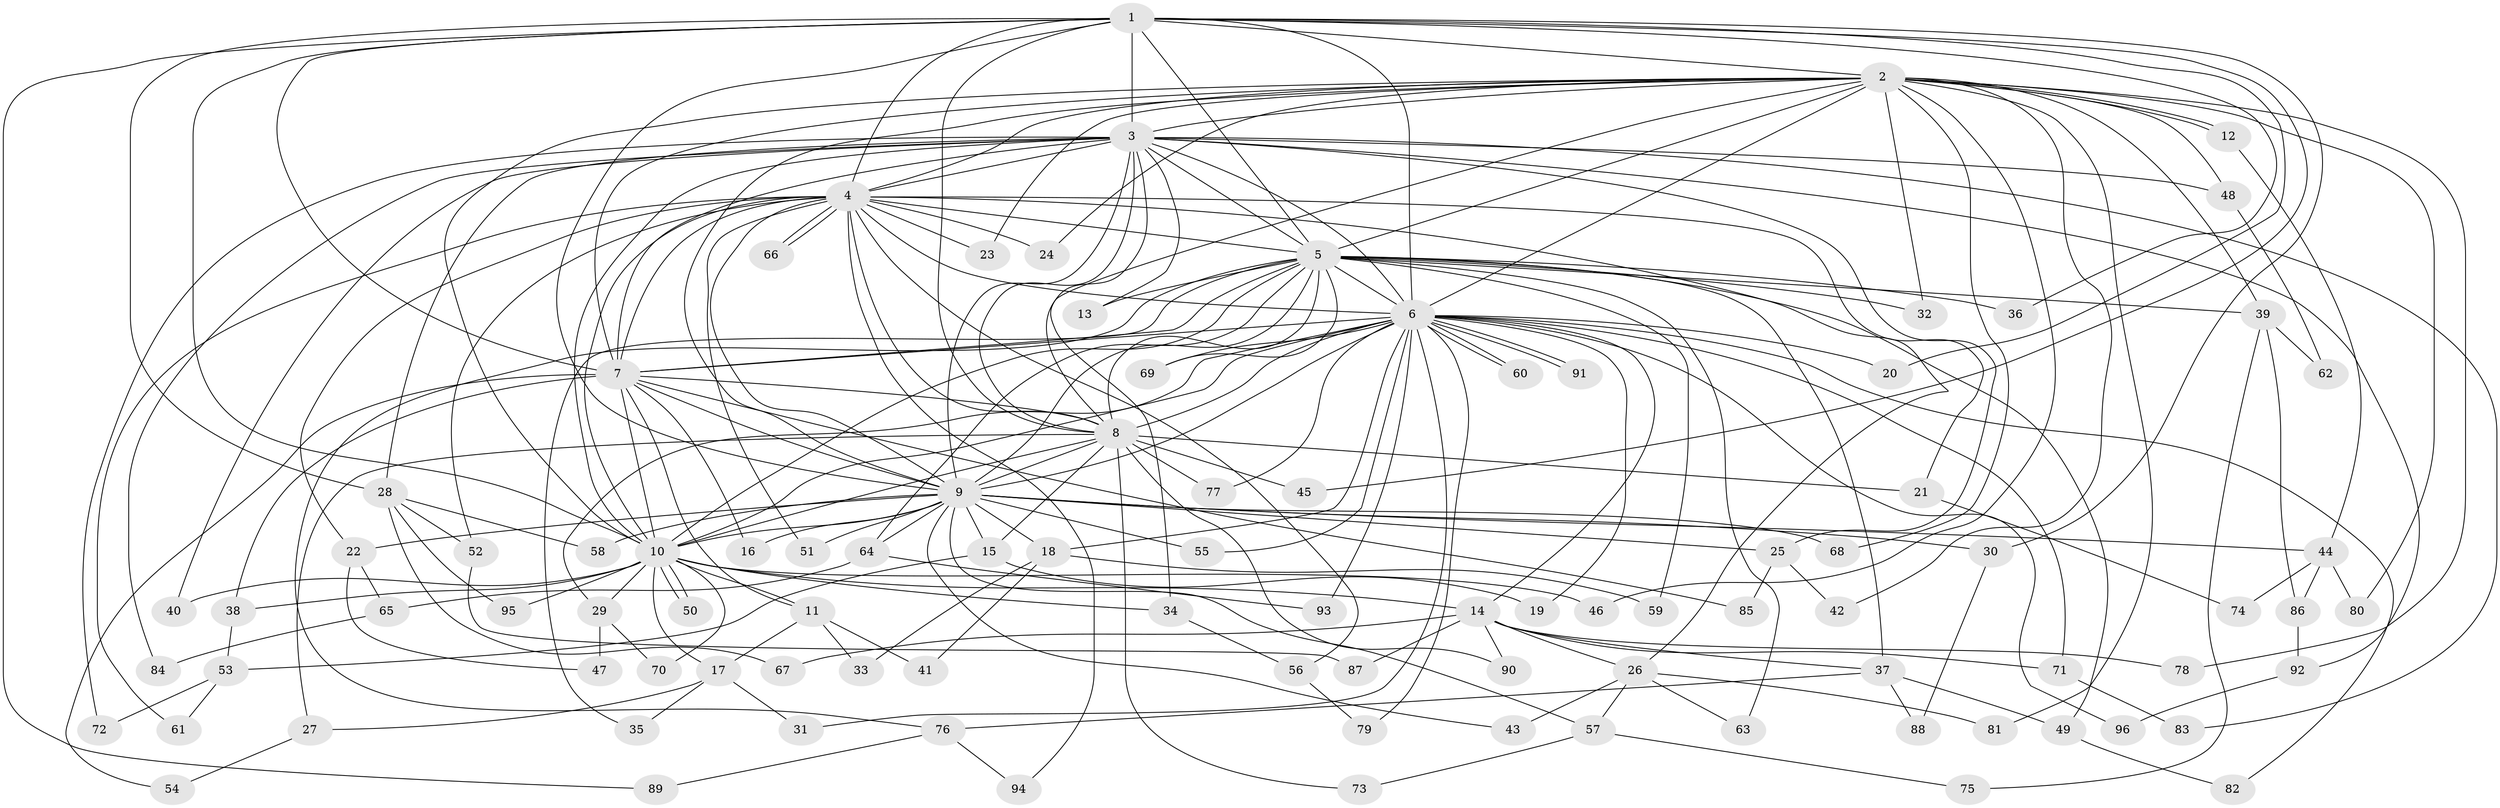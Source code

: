 // coarse degree distribution, {12: 0.013157894736842105, 19: 0.013157894736842105, 20: 0.013157894736842105, 22: 0.013157894736842105, 30: 0.02631578947368421, 14: 0.013157894736842105, 18: 0.013157894736842105, 5: 0.07894736842105263, 3: 0.14473684210526316, 2: 0.5394736842105263, 9: 0.013157894736842105, 4: 0.09210526315789473, 6: 0.013157894736842105, 1: 0.013157894736842105}
// Generated by graph-tools (version 1.1) at 2025/41/03/06/25 10:41:39]
// undirected, 96 vertices, 217 edges
graph export_dot {
graph [start="1"]
  node [color=gray90,style=filled];
  1;
  2;
  3;
  4;
  5;
  6;
  7;
  8;
  9;
  10;
  11;
  12;
  13;
  14;
  15;
  16;
  17;
  18;
  19;
  20;
  21;
  22;
  23;
  24;
  25;
  26;
  27;
  28;
  29;
  30;
  31;
  32;
  33;
  34;
  35;
  36;
  37;
  38;
  39;
  40;
  41;
  42;
  43;
  44;
  45;
  46;
  47;
  48;
  49;
  50;
  51;
  52;
  53;
  54;
  55;
  56;
  57;
  58;
  59;
  60;
  61;
  62;
  63;
  64;
  65;
  66;
  67;
  68;
  69;
  70;
  71;
  72;
  73;
  74;
  75;
  76;
  77;
  78;
  79;
  80;
  81;
  82;
  83;
  84;
  85;
  86;
  87;
  88;
  89;
  90;
  91;
  92;
  93;
  94;
  95;
  96;
  1 -- 2;
  1 -- 3;
  1 -- 4;
  1 -- 5;
  1 -- 6;
  1 -- 7;
  1 -- 8;
  1 -- 9;
  1 -- 10;
  1 -- 20;
  1 -- 28;
  1 -- 30;
  1 -- 36;
  1 -- 45;
  1 -- 89;
  2 -- 3;
  2 -- 4;
  2 -- 5;
  2 -- 6;
  2 -- 7;
  2 -- 8;
  2 -- 9;
  2 -- 10;
  2 -- 12;
  2 -- 12;
  2 -- 23;
  2 -- 24;
  2 -- 32;
  2 -- 39;
  2 -- 42;
  2 -- 46;
  2 -- 48;
  2 -- 68;
  2 -- 78;
  2 -- 80;
  2 -- 81;
  3 -- 4;
  3 -- 5;
  3 -- 6;
  3 -- 7;
  3 -- 8;
  3 -- 9;
  3 -- 10;
  3 -- 13;
  3 -- 25;
  3 -- 28;
  3 -- 34;
  3 -- 40;
  3 -- 48;
  3 -- 72;
  3 -- 83;
  3 -- 84;
  3 -- 92;
  4 -- 5;
  4 -- 6;
  4 -- 7;
  4 -- 8;
  4 -- 9;
  4 -- 10;
  4 -- 21;
  4 -- 22;
  4 -- 23;
  4 -- 24;
  4 -- 26;
  4 -- 51;
  4 -- 52;
  4 -- 56;
  4 -- 61;
  4 -- 66;
  4 -- 66;
  4 -- 94;
  5 -- 6;
  5 -- 7;
  5 -- 8;
  5 -- 9;
  5 -- 10;
  5 -- 13;
  5 -- 32;
  5 -- 35;
  5 -- 36;
  5 -- 37;
  5 -- 39;
  5 -- 49;
  5 -- 59;
  5 -- 63;
  5 -- 64;
  5 -- 69;
  5 -- 76;
  6 -- 7;
  6 -- 8;
  6 -- 9;
  6 -- 10;
  6 -- 14;
  6 -- 18;
  6 -- 19;
  6 -- 20;
  6 -- 29;
  6 -- 31;
  6 -- 55;
  6 -- 60;
  6 -- 60;
  6 -- 69;
  6 -- 71;
  6 -- 77;
  6 -- 79;
  6 -- 82;
  6 -- 91;
  6 -- 91;
  6 -- 93;
  6 -- 96;
  7 -- 8;
  7 -- 9;
  7 -- 10;
  7 -- 11;
  7 -- 16;
  7 -- 38;
  7 -- 54;
  7 -- 85;
  8 -- 9;
  8 -- 10;
  8 -- 15;
  8 -- 21;
  8 -- 27;
  8 -- 45;
  8 -- 73;
  8 -- 77;
  8 -- 90;
  9 -- 10;
  9 -- 15;
  9 -- 16;
  9 -- 18;
  9 -- 22;
  9 -- 25;
  9 -- 30;
  9 -- 43;
  9 -- 44;
  9 -- 51;
  9 -- 55;
  9 -- 57;
  9 -- 58;
  9 -- 64;
  9 -- 68;
  10 -- 11;
  10 -- 14;
  10 -- 17;
  10 -- 29;
  10 -- 34;
  10 -- 38;
  10 -- 40;
  10 -- 46;
  10 -- 50;
  10 -- 50;
  10 -- 70;
  10 -- 95;
  11 -- 17;
  11 -- 33;
  11 -- 41;
  12 -- 44;
  14 -- 26;
  14 -- 37;
  14 -- 67;
  14 -- 71;
  14 -- 78;
  14 -- 87;
  14 -- 90;
  15 -- 19;
  15 -- 53;
  17 -- 27;
  17 -- 31;
  17 -- 35;
  18 -- 33;
  18 -- 41;
  18 -- 59;
  21 -- 74;
  22 -- 47;
  22 -- 65;
  25 -- 42;
  25 -- 85;
  26 -- 43;
  26 -- 57;
  26 -- 63;
  26 -- 81;
  27 -- 54;
  28 -- 52;
  28 -- 58;
  28 -- 67;
  28 -- 95;
  29 -- 47;
  29 -- 70;
  30 -- 88;
  34 -- 56;
  37 -- 49;
  37 -- 76;
  37 -- 88;
  38 -- 53;
  39 -- 62;
  39 -- 75;
  39 -- 86;
  44 -- 74;
  44 -- 80;
  44 -- 86;
  48 -- 62;
  49 -- 82;
  52 -- 87;
  53 -- 61;
  53 -- 72;
  56 -- 79;
  57 -- 73;
  57 -- 75;
  64 -- 65;
  64 -- 93;
  65 -- 84;
  71 -- 83;
  76 -- 89;
  76 -- 94;
  86 -- 92;
  92 -- 96;
}

